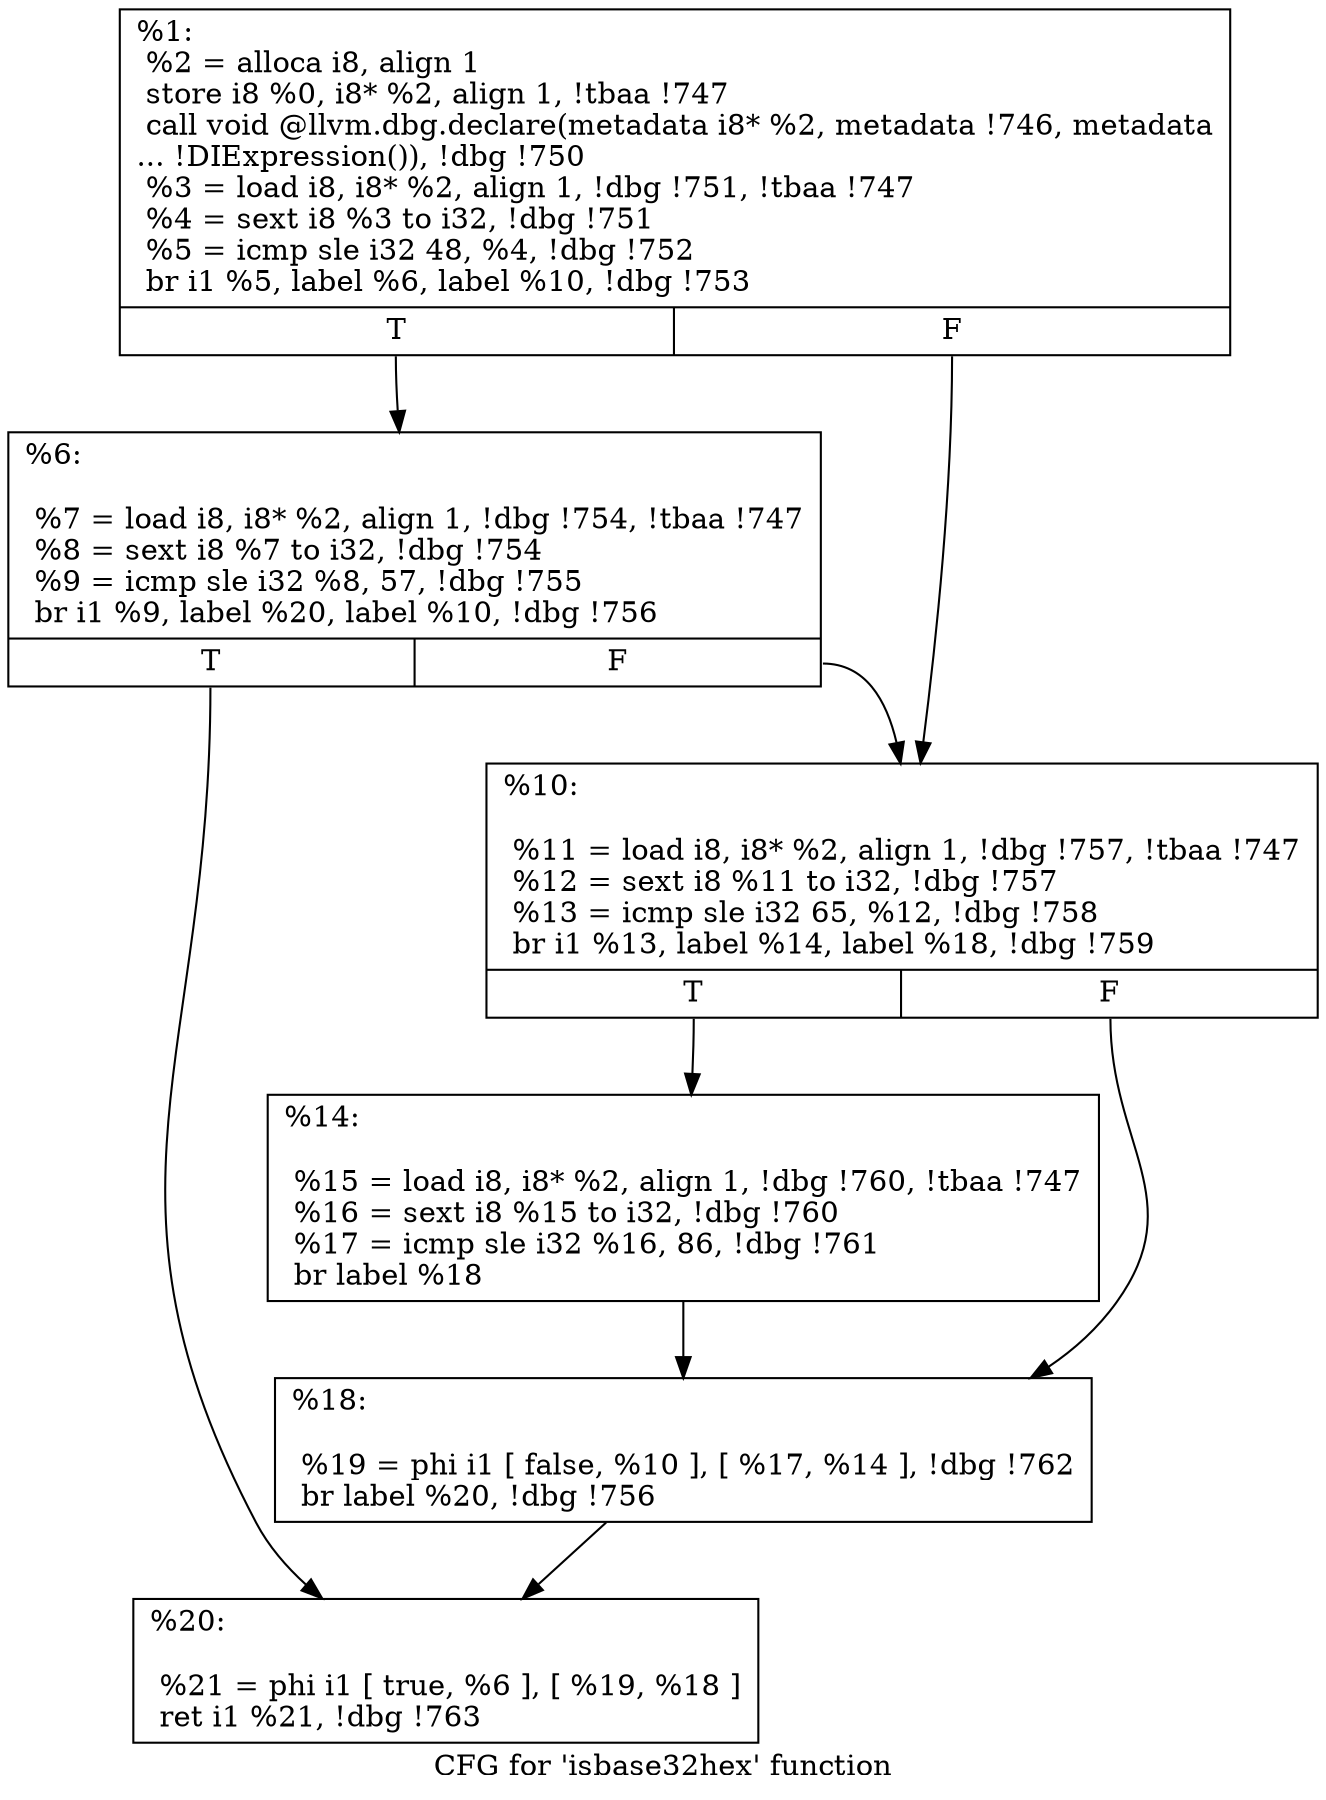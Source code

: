 digraph "CFG for 'isbase32hex' function" {
	label="CFG for 'isbase32hex' function";

	Node0xd45c90 [shape=record,label="{%1:\l  %2 = alloca i8, align 1\l  store i8 %0, i8* %2, align 1, !tbaa !747\l  call void @llvm.dbg.declare(metadata i8* %2, metadata !746, metadata\l... !DIExpression()), !dbg !750\l  %3 = load i8, i8* %2, align 1, !dbg !751, !tbaa !747\l  %4 = sext i8 %3 to i32, !dbg !751\l  %5 = icmp sle i32 48, %4, !dbg !752\l  br i1 %5, label %6, label %10, !dbg !753\l|{<s0>T|<s1>F}}"];
	Node0xd45c90:s0 -> Node0xcf8200;
	Node0xd45c90:s1 -> Node0xcf8250;
	Node0xcf8200 [shape=record,label="{%6:\l\l  %7 = load i8, i8* %2, align 1, !dbg !754, !tbaa !747\l  %8 = sext i8 %7 to i32, !dbg !754\l  %9 = icmp sle i32 %8, 57, !dbg !755\l  br i1 %9, label %20, label %10, !dbg !756\l|{<s0>T|<s1>F}}"];
	Node0xcf8200:s0 -> Node0xcf8340;
	Node0xcf8200:s1 -> Node0xcf8250;
	Node0xcf8250 [shape=record,label="{%10:\l\l  %11 = load i8, i8* %2, align 1, !dbg !757, !tbaa !747\l  %12 = sext i8 %11 to i32, !dbg !757\l  %13 = icmp sle i32 65, %12, !dbg !758\l  br i1 %13, label %14, label %18, !dbg !759\l|{<s0>T|<s1>F}}"];
	Node0xcf8250:s0 -> Node0xcf82a0;
	Node0xcf8250:s1 -> Node0xcf82f0;
	Node0xcf82a0 [shape=record,label="{%14:\l\l  %15 = load i8, i8* %2, align 1, !dbg !760, !tbaa !747\l  %16 = sext i8 %15 to i32, !dbg !760\l  %17 = icmp sle i32 %16, 86, !dbg !761\l  br label %18\l}"];
	Node0xcf82a0 -> Node0xcf82f0;
	Node0xcf82f0 [shape=record,label="{%18:\l\l  %19 = phi i1 [ false, %10 ], [ %17, %14 ], !dbg !762\l  br label %20, !dbg !756\l}"];
	Node0xcf82f0 -> Node0xcf8340;
	Node0xcf8340 [shape=record,label="{%20:\l\l  %21 = phi i1 [ true, %6 ], [ %19, %18 ]\l  ret i1 %21, !dbg !763\l}"];
}
